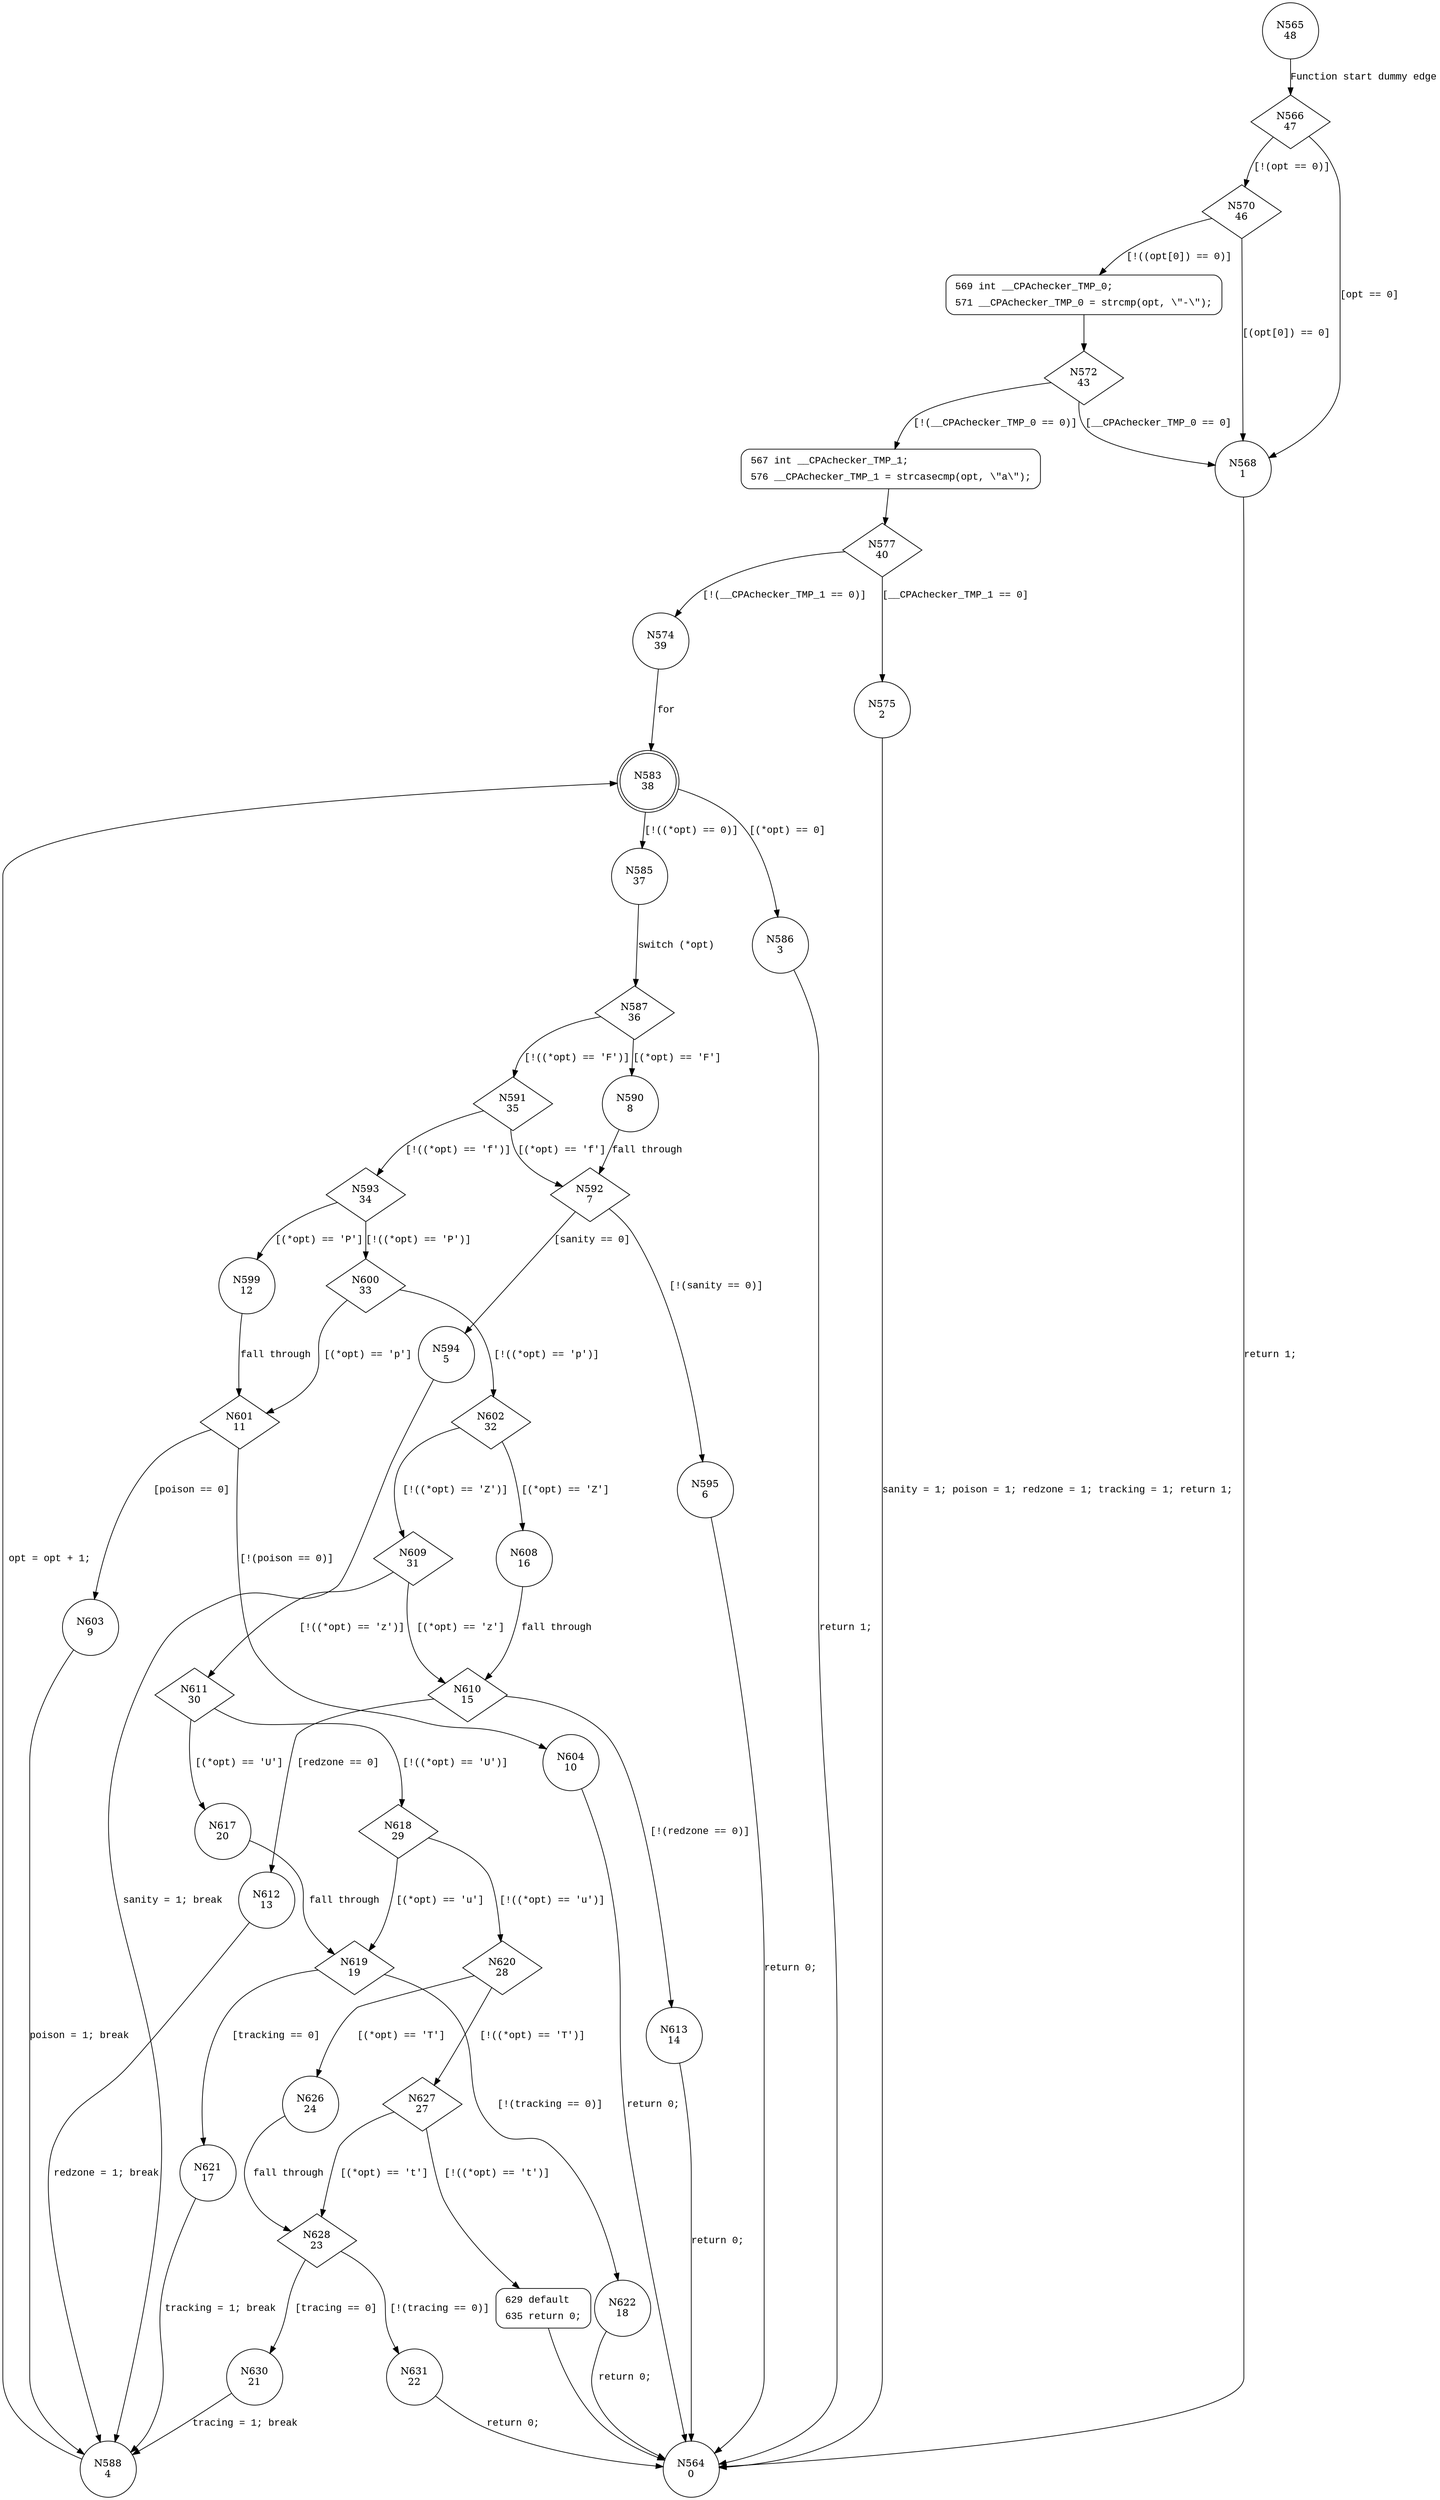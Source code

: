 digraph debug_opt_scan {
565 [shape="circle" label="N565\n48"]
566 [shape="diamond" label="N566\n47"]
568 [shape="circle" label="N568\n1"]
570 [shape="diamond" label="N570\n46"]
569 [shape="circle" label="N569\n45"]
572 [shape="diamond" label="N572\n43"]
567 [shape="circle" label="N567\n42"]
577 [shape="diamond" label="N577\n40"]
575 [shape="circle" label="N575\n2"]
574 [shape="circle" label="N574\n39"]
583 [shape="doublecircle" label="N583\n38"]
586 [shape="circle" label="N586\n3"]
585 [shape="circle" label="N585\n37"]
587 [shape="diamond" label="N587\n36"]
590 [shape="circle" label="N590\n8"]
591 [shape="diamond" label="N591\n35"]
592 [shape="diamond" label="N592\n7"]
593 [shape="diamond" label="N593\n34"]
599 [shape="circle" label="N599\n12"]
600 [shape="diamond" label="N600\n33"]
601 [shape="diamond" label="N601\n11"]
602 [shape="diamond" label="N602\n32"]
608 [shape="circle" label="N608\n16"]
609 [shape="diamond" label="N609\n31"]
610 [shape="diamond" label="N610\n15"]
611 [shape="diamond" label="N611\n30"]
617 [shape="circle" label="N617\n20"]
618 [shape="diamond" label="N618\n29"]
619 [shape="diamond" label="N619\n19"]
620 [shape="diamond" label="N620\n28"]
626 [shape="circle" label="N626\n24"]
627 [shape="diamond" label="N627\n27"]
628 [shape="diamond" label="N628\n23"]
629 [shape="circle" label="N629\n26"]
630 [shape="circle" label="N630\n21"]
631 [shape="circle" label="N631\n22"]
588 [shape="circle" label="N588\n4"]
621 [shape="circle" label="N621\n17"]
622 [shape="circle" label="N622\n18"]
612 [shape="circle" label="N612\n13"]
613 [shape="circle" label="N613\n14"]
603 [shape="circle" label="N603\n9"]
604 [shape="circle" label="N604\n10"]
594 [shape="circle" label="N594\n5"]
595 [shape="circle" label="N595\n6"]
564 [shape="circle" label="N564\n0"]
569 [style="filled,bold" penwidth="1" fillcolor="white" fontname="Courier New" shape="Mrecord" label=<<table border="0" cellborder="0" cellpadding="3" bgcolor="white"><tr><td align="right">569</td><td align="left">int __CPAchecker_TMP_0;</td></tr><tr><td align="right">571</td><td align="left">__CPAchecker_TMP_0 = strcmp(opt, \"-\");</td></tr></table>>]
569 -> 572[label=""]
567 [style="filled,bold" penwidth="1" fillcolor="white" fontname="Courier New" shape="Mrecord" label=<<table border="0" cellborder="0" cellpadding="3" bgcolor="white"><tr><td align="right">567</td><td align="left">int __CPAchecker_TMP_1;</td></tr><tr><td align="right">576</td><td align="left">__CPAchecker_TMP_1 = strcasecmp(opt, \"a\");</td></tr></table>>]
567 -> 577[label=""]
629 [style="filled,bold" penwidth="1" fillcolor="white" fontname="Courier New" shape="Mrecord" label=<<table border="0" cellborder="0" cellpadding="3" bgcolor="white"><tr><td align="right">629</td><td align="left">default</td></tr><tr><td align="right">635</td><td align="left">return 0;</td></tr></table>>]
629 -> 564[label=""]
565 -> 566 [label="Function start dummy edge" fontname="Courier New"]
566 -> 568 [label="[opt == 0]" fontname="Courier New"]
566 -> 570 [label="[!(opt == 0)]" fontname="Courier New"]
570 -> 568 [label="[(opt[0]) == 0]" fontname="Courier New"]
570 -> 569 [label="[!((opt[0]) == 0)]" fontname="Courier New"]
572 -> 568 [label="[__CPAchecker_TMP_0 == 0]" fontname="Courier New"]
572 -> 567 [label="[!(__CPAchecker_TMP_0 == 0)]" fontname="Courier New"]
577 -> 575 [label="[__CPAchecker_TMP_1 == 0]" fontname="Courier New"]
577 -> 574 [label="[!(__CPAchecker_TMP_1 == 0)]" fontname="Courier New"]
583 -> 586 [label="[(*opt) == 0]" fontname="Courier New"]
583 -> 585 [label="[!((*opt) == 0)]" fontname="Courier New"]
587 -> 590 [label="[(*opt) == 'F']" fontname="Courier New"]
587 -> 591 [label="[!((*opt) == 'F')]" fontname="Courier New"]
591 -> 592 [label="[(*opt) == 'f']" fontname="Courier New"]
591 -> 593 [label="[!((*opt) == 'f')]" fontname="Courier New"]
593 -> 599 [label="[(*opt) == 'P']" fontname="Courier New"]
593 -> 600 [label="[!((*opt) == 'P')]" fontname="Courier New"]
600 -> 601 [label="[(*opt) == 'p']" fontname="Courier New"]
600 -> 602 [label="[!((*opt) == 'p')]" fontname="Courier New"]
602 -> 608 [label="[(*opt) == 'Z']" fontname="Courier New"]
602 -> 609 [label="[!((*opt) == 'Z')]" fontname="Courier New"]
609 -> 610 [label="[(*opt) == 'z']" fontname="Courier New"]
609 -> 611 [label="[!((*opt) == 'z')]" fontname="Courier New"]
611 -> 617 [label="[(*opt) == 'U']" fontname="Courier New"]
611 -> 618 [label="[!((*opt) == 'U')]" fontname="Courier New"]
618 -> 619 [label="[(*opt) == 'u']" fontname="Courier New"]
618 -> 620 [label="[!((*opt) == 'u')]" fontname="Courier New"]
620 -> 626 [label="[(*opt) == 'T']" fontname="Courier New"]
620 -> 627 [label="[!((*opt) == 'T')]" fontname="Courier New"]
627 -> 628 [label="[(*opt) == 't']" fontname="Courier New"]
627 -> 629 [label="[!((*opt) == 't')]" fontname="Courier New"]
628 -> 630 [label="[tracing == 0]" fontname="Courier New"]
628 -> 631 [label="[!(tracing == 0)]" fontname="Courier New"]
630 -> 588 [label="tracing = 1; break" fontname="Courier New"]
588 -> 583 [label=" opt = opt + 1;" fontname="Courier New"]
619 -> 621 [label="[tracking == 0]" fontname="Courier New"]
619 -> 622 [label="[!(tracking == 0)]" fontname="Courier New"]
621 -> 588 [label="tracking = 1; break" fontname="Courier New"]
610 -> 612 [label="[redzone == 0]" fontname="Courier New"]
610 -> 613 [label="[!(redzone == 0)]" fontname="Courier New"]
612 -> 588 [label="redzone = 1; break" fontname="Courier New"]
601 -> 603 [label="[poison == 0]" fontname="Courier New"]
601 -> 604 [label="[!(poison == 0)]" fontname="Courier New"]
603 -> 588 [label="poison = 1; break" fontname="Courier New"]
592 -> 594 [label="[sanity == 0]" fontname="Courier New"]
592 -> 595 [label="[!(sanity == 0)]" fontname="Courier New"]
594 -> 588 [label="sanity = 1; break" fontname="Courier New"]
586 -> 564 [label="return 1;" fontname="Courier New"]
568 -> 564 [label="return 1;" fontname="Courier New"]
574 -> 583 [label="for" fontname="Courier New"]
585 -> 587 [label="switch (*opt)" fontname="Courier New"]
631 -> 564 [label="return 0;" fontname="Courier New"]
626 -> 628 [label="fall through" fontname="Courier New"]
622 -> 564 [label="return 0;" fontname="Courier New"]
617 -> 619 [label="fall through" fontname="Courier New"]
613 -> 564 [label="return 0;" fontname="Courier New"]
608 -> 610 [label="fall through" fontname="Courier New"]
604 -> 564 [label="return 0;" fontname="Courier New"]
599 -> 601 [label="fall through" fontname="Courier New"]
595 -> 564 [label="return 0;" fontname="Courier New"]
590 -> 592 [label="fall through" fontname="Courier New"]
575 -> 564 [label="sanity = 1; poison = 1; redzone = 1; tracking = 1; return 1;" fontname="Courier New"]
}